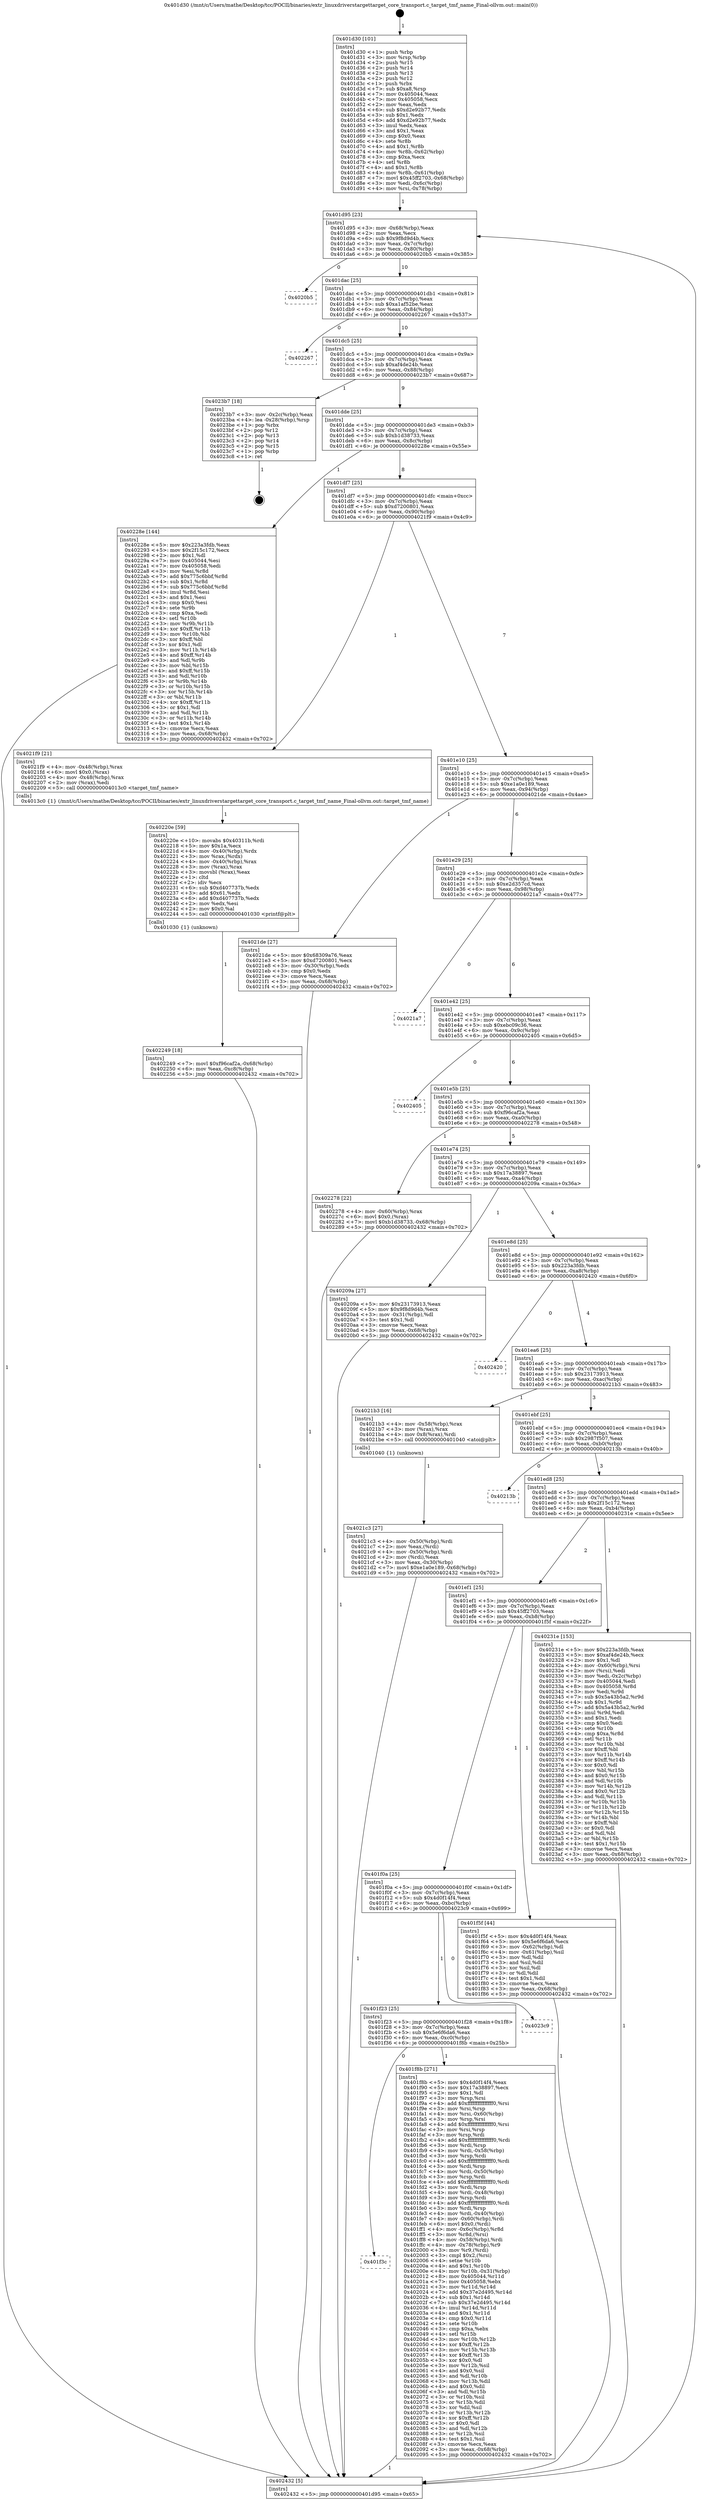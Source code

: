 digraph "0x401d30" {
  label = "0x401d30 (/mnt/c/Users/mathe/Desktop/tcc/POCII/binaries/extr_linuxdriverstargettarget_core_transport.c_target_tmf_name_Final-ollvm.out::main(0))"
  labelloc = "t"
  node[shape=record]

  Entry [label="",width=0.3,height=0.3,shape=circle,fillcolor=black,style=filled]
  "0x401d95" [label="{
     0x401d95 [23]\l
     | [instrs]\l
     &nbsp;&nbsp;0x401d95 \<+3\>: mov -0x68(%rbp),%eax\l
     &nbsp;&nbsp;0x401d98 \<+2\>: mov %eax,%ecx\l
     &nbsp;&nbsp;0x401d9a \<+6\>: sub $0x9f8d9d4b,%ecx\l
     &nbsp;&nbsp;0x401da0 \<+3\>: mov %eax,-0x7c(%rbp)\l
     &nbsp;&nbsp;0x401da3 \<+3\>: mov %ecx,-0x80(%rbp)\l
     &nbsp;&nbsp;0x401da6 \<+6\>: je 00000000004020b5 \<main+0x385\>\l
  }"]
  "0x4020b5" [label="{
     0x4020b5\l
  }", style=dashed]
  "0x401dac" [label="{
     0x401dac [25]\l
     | [instrs]\l
     &nbsp;&nbsp;0x401dac \<+5\>: jmp 0000000000401db1 \<main+0x81\>\l
     &nbsp;&nbsp;0x401db1 \<+3\>: mov -0x7c(%rbp),%eax\l
     &nbsp;&nbsp;0x401db4 \<+5\>: sub $0xa1af52be,%eax\l
     &nbsp;&nbsp;0x401db9 \<+6\>: mov %eax,-0x84(%rbp)\l
     &nbsp;&nbsp;0x401dbf \<+6\>: je 0000000000402267 \<main+0x537\>\l
  }"]
  Exit [label="",width=0.3,height=0.3,shape=circle,fillcolor=black,style=filled,peripheries=2]
  "0x402267" [label="{
     0x402267\l
  }", style=dashed]
  "0x401dc5" [label="{
     0x401dc5 [25]\l
     | [instrs]\l
     &nbsp;&nbsp;0x401dc5 \<+5\>: jmp 0000000000401dca \<main+0x9a\>\l
     &nbsp;&nbsp;0x401dca \<+3\>: mov -0x7c(%rbp),%eax\l
     &nbsp;&nbsp;0x401dcd \<+5\>: sub $0xaf4de24b,%eax\l
     &nbsp;&nbsp;0x401dd2 \<+6\>: mov %eax,-0x88(%rbp)\l
     &nbsp;&nbsp;0x401dd8 \<+6\>: je 00000000004023b7 \<main+0x687\>\l
  }"]
  "0x402249" [label="{
     0x402249 [18]\l
     | [instrs]\l
     &nbsp;&nbsp;0x402249 \<+7\>: movl $0xf96caf2a,-0x68(%rbp)\l
     &nbsp;&nbsp;0x402250 \<+6\>: mov %eax,-0xc8(%rbp)\l
     &nbsp;&nbsp;0x402256 \<+5\>: jmp 0000000000402432 \<main+0x702\>\l
  }"]
  "0x4023b7" [label="{
     0x4023b7 [18]\l
     | [instrs]\l
     &nbsp;&nbsp;0x4023b7 \<+3\>: mov -0x2c(%rbp),%eax\l
     &nbsp;&nbsp;0x4023ba \<+4\>: lea -0x28(%rbp),%rsp\l
     &nbsp;&nbsp;0x4023be \<+1\>: pop %rbx\l
     &nbsp;&nbsp;0x4023bf \<+2\>: pop %r12\l
     &nbsp;&nbsp;0x4023c1 \<+2\>: pop %r13\l
     &nbsp;&nbsp;0x4023c3 \<+2\>: pop %r14\l
     &nbsp;&nbsp;0x4023c5 \<+2\>: pop %r15\l
     &nbsp;&nbsp;0x4023c7 \<+1\>: pop %rbp\l
     &nbsp;&nbsp;0x4023c8 \<+1\>: ret\l
  }"]
  "0x401dde" [label="{
     0x401dde [25]\l
     | [instrs]\l
     &nbsp;&nbsp;0x401dde \<+5\>: jmp 0000000000401de3 \<main+0xb3\>\l
     &nbsp;&nbsp;0x401de3 \<+3\>: mov -0x7c(%rbp),%eax\l
     &nbsp;&nbsp;0x401de6 \<+5\>: sub $0xb1d38733,%eax\l
     &nbsp;&nbsp;0x401deb \<+6\>: mov %eax,-0x8c(%rbp)\l
     &nbsp;&nbsp;0x401df1 \<+6\>: je 000000000040228e \<main+0x55e\>\l
  }"]
  "0x40220e" [label="{
     0x40220e [59]\l
     | [instrs]\l
     &nbsp;&nbsp;0x40220e \<+10\>: movabs $0x40311b,%rdi\l
     &nbsp;&nbsp;0x402218 \<+5\>: mov $0x1a,%ecx\l
     &nbsp;&nbsp;0x40221d \<+4\>: mov -0x40(%rbp),%rdx\l
     &nbsp;&nbsp;0x402221 \<+3\>: mov %rax,(%rdx)\l
     &nbsp;&nbsp;0x402224 \<+4\>: mov -0x40(%rbp),%rax\l
     &nbsp;&nbsp;0x402228 \<+3\>: mov (%rax),%rax\l
     &nbsp;&nbsp;0x40222b \<+3\>: movsbl (%rax),%eax\l
     &nbsp;&nbsp;0x40222e \<+1\>: cltd\l
     &nbsp;&nbsp;0x40222f \<+2\>: idiv %ecx\l
     &nbsp;&nbsp;0x402231 \<+6\>: sub $0xd407737b,%edx\l
     &nbsp;&nbsp;0x402237 \<+3\>: add $0x61,%edx\l
     &nbsp;&nbsp;0x40223a \<+6\>: add $0xd407737b,%edx\l
     &nbsp;&nbsp;0x402240 \<+2\>: mov %edx,%esi\l
     &nbsp;&nbsp;0x402242 \<+2\>: mov $0x0,%al\l
     &nbsp;&nbsp;0x402244 \<+5\>: call 0000000000401030 \<printf@plt\>\l
     | [calls]\l
     &nbsp;&nbsp;0x401030 \{1\} (unknown)\l
  }"]
  "0x40228e" [label="{
     0x40228e [144]\l
     | [instrs]\l
     &nbsp;&nbsp;0x40228e \<+5\>: mov $0x223a3fdb,%eax\l
     &nbsp;&nbsp;0x402293 \<+5\>: mov $0x2f15c172,%ecx\l
     &nbsp;&nbsp;0x402298 \<+2\>: mov $0x1,%dl\l
     &nbsp;&nbsp;0x40229a \<+7\>: mov 0x405044,%esi\l
     &nbsp;&nbsp;0x4022a1 \<+7\>: mov 0x405058,%edi\l
     &nbsp;&nbsp;0x4022a8 \<+3\>: mov %esi,%r8d\l
     &nbsp;&nbsp;0x4022ab \<+7\>: add $0x775c6bbf,%r8d\l
     &nbsp;&nbsp;0x4022b2 \<+4\>: sub $0x1,%r8d\l
     &nbsp;&nbsp;0x4022b6 \<+7\>: sub $0x775c6bbf,%r8d\l
     &nbsp;&nbsp;0x4022bd \<+4\>: imul %r8d,%esi\l
     &nbsp;&nbsp;0x4022c1 \<+3\>: and $0x1,%esi\l
     &nbsp;&nbsp;0x4022c4 \<+3\>: cmp $0x0,%esi\l
     &nbsp;&nbsp;0x4022c7 \<+4\>: sete %r9b\l
     &nbsp;&nbsp;0x4022cb \<+3\>: cmp $0xa,%edi\l
     &nbsp;&nbsp;0x4022ce \<+4\>: setl %r10b\l
     &nbsp;&nbsp;0x4022d2 \<+3\>: mov %r9b,%r11b\l
     &nbsp;&nbsp;0x4022d5 \<+4\>: xor $0xff,%r11b\l
     &nbsp;&nbsp;0x4022d9 \<+3\>: mov %r10b,%bl\l
     &nbsp;&nbsp;0x4022dc \<+3\>: xor $0xff,%bl\l
     &nbsp;&nbsp;0x4022df \<+3\>: xor $0x1,%dl\l
     &nbsp;&nbsp;0x4022e2 \<+3\>: mov %r11b,%r14b\l
     &nbsp;&nbsp;0x4022e5 \<+4\>: and $0xff,%r14b\l
     &nbsp;&nbsp;0x4022e9 \<+3\>: and %dl,%r9b\l
     &nbsp;&nbsp;0x4022ec \<+3\>: mov %bl,%r15b\l
     &nbsp;&nbsp;0x4022ef \<+4\>: and $0xff,%r15b\l
     &nbsp;&nbsp;0x4022f3 \<+3\>: and %dl,%r10b\l
     &nbsp;&nbsp;0x4022f6 \<+3\>: or %r9b,%r14b\l
     &nbsp;&nbsp;0x4022f9 \<+3\>: or %r10b,%r15b\l
     &nbsp;&nbsp;0x4022fc \<+3\>: xor %r15b,%r14b\l
     &nbsp;&nbsp;0x4022ff \<+3\>: or %bl,%r11b\l
     &nbsp;&nbsp;0x402302 \<+4\>: xor $0xff,%r11b\l
     &nbsp;&nbsp;0x402306 \<+3\>: or $0x1,%dl\l
     &nbsp;&nbsp;0x402309 \<+3\>: and %dl,%r11b\l
     &nbsp;&nbsp;0x40230c \<+3\>: or %r11b,%r14b\l
     &nbsp;&nbsp;0x40230f \<+4\>: test $0x1,%r14b\l
     &nbsp;&nbsp;0x402313 \<+3\>: cmovne %ecx,%eax\l
     &nbsp;&nbsp;0x402316 \<+3\>: mov %eax,-0x68(%rbp)\l
     &nbsp;&nbsp;0x402319 \<+5\>: jmp 0000000000402432 \<main+0x702\>\l
  }"]
  "0x401df7" [label="{
     0x401df7 [25]\l
     | [instrs]\l
     &nbsp;&nbsp;0x401df7 \<+5\>: jmp 0000000000401dfc \<main+0xcc\>\l
     &nbsp;&nbsp;0x401dfc \<+3\>: mov -0x7c(%rbp),%eax\l
     &nbsp;&nbsp;0x401dff \<+5\>: sub $0xd7200801,%eax\l
     &nbsp;&nbsp;0x401e04 \<+6\>: mov %eax,-0x90(%rbp)\l
     &nbsp;&nbsp;0x401e0a \<+6\>: je 00000000004021f9 \<main+0x4c9\>\l
  }"]
  "0x4021c3" [label="{
     0x4021c3 [27]\l
     | [instrs]\l
     &nbsp;&nbsp;0x4021c3 \<+4\>: mov -0x50(%rbp),%rdi\l
     &nbsp;&nbsp;0x4021c7 \<+2\>: mov %eax,(%rdi)\l
     &nbsp;&nbsp;0x4021c9 \<+4\>: mov -0x50(%rbp),%rdi\l
     &nbsp;&nbsp;0x4021cd \<+2\>: mov (%rdi),%eax\l
     &nbsp;&nbsp;0x4021cf \<+3\>: mov %eax,-0x30(%rbp)\l
     &nbsp;&nbsp;0x4021d2 \<+7\>: movl $0xe1a0e189,-0x68(%rbp)\l
     &nbsp;&nbsp;0x4021d9 \<+5\>: jmp 0000000000402432 \<main+0x702\>\l
  }"]
  "0x4021f9" [label="{
     0x4021f9 [21]\l
     | [instrs]\l
     &nbsp;&nbsp;0x4021f9 \<+4\>: mov -0x48(%rbp),%rax\l
     &nbsp;&nbsp;0x4021fd \<+6\>: movl $0x0,(%rax)\l
     &nbsp;&nbsp;0x402203 \<+4\>: mov -0x48(%rbp),%rax\l
     &nbsp;&nbsp;0x402207 \<+2\>: mov (%rax),%edi\l
     &nbsp;&nbsp;0x402209 \<+5\>: call 00000000004013c0 \<target_tmf_name\>\l
     | [calls]\l
     &nbsp;&nbsp;0x4013c0 \{1\} (/mnt/c/Users/mathe/Desktop/tcc/POCII/binaries/extr_linuxdriverstargettarget_core_transport.c_target_tmf_name_Final-ollvm.out::target_tmf_name)\l
  }"]
  "0x401e10" [label="{
     0x401e10 [25]\l
     | [instrs]\l
     &nbsp;&nbsp;0x401e10 \<+5\>: jmp 0000000000401e15 \<main+0xe5\>\l
     &nbsp;&nbsp;0x401e15 \<+3\>: mov -0x7c(%rbp),%eax\l
     &nbsp;&nbsp;0x401e18 \<+5\>: sub $0xe1a0e189,%eax\l
     &nbsp;&nbsp;0x401e1d \<+6\>: mov %eax,-0x94(%rbp)\l
     &nbsp;&nbsp;0x401e23 \<+6\>: je 00000000004021de \<main+0x4ae\>\l
  }"]
  "0x401f3c" [label="{
     0x401f3c\l
  }", style=dashed]
  "0x4021de" [label="{
     0x4021de [27]\l
     | [instrs]\l
     &nbsp;&nbsp;0x4021de \<+5\>: mov $0x68309a76,%eax\l
     &nbsp;&nbsp;0x4021e3 \<+5\>: mov $0xd7200801,%ecx\l
     &nbsp;&nbsp;0x4021e8 \<+3\>: mov -0x30(%rbp),%edx\l
     &nbsp;&nbsp;0x4021eb \<+3\>: cmp $0x0,%edx\l
     &nbsp;&nbsp;0x4021ee \<+3\>: cmove %ecx,%eax\l
     &nbsp;&nbsp;0x4021f1 \<+3\>: mov %eax,-0x68(%rbp)\l
     &nbsp;&nbsp;0x4021f4 \<+5\>: jmp 0000000000402432 \<main+0x702\>\l
  }"]
  "0x401e29" [label="{
     0x401e29 [25]\l
     | [instrs]\l
     &nbsp;&nbsp;0x401e29 \<+5\>: jmp 0000000000401e2e \<main+0xfe\>\l
     &nbsp;&nbsp;0x401e2e \<+3\>: mov -0x7c(%rbp),%eax\l
     &nbsp;&nbsp;0x401e31 \<+5\>: sub $0xe2d357cd,%eax\l
     &nbsp;&nbsp;0x401e36 \<+6\>: mov %eax,-0x98(%rbp)\l
     &nbsp;&nbsp;0x401e3c \<+6\>: je 00000000004021a7 \<main+0x477\>\l
  }"]
  "0x401f8b" [label="{
     0x401f8b [271]\l
     | [instrs]\l
     &nbsp;&nbsp;0x401f8b \<+5\>: mov $0x4d0f14f4,%eax\l
     &nbsp;&nbsp;0x401f90 \<+5\>: mov $0x17a38897,%ecx\l
     &nbsp;&nbsp;0x401f95 \<+2\>: mov $0x1,%dl\l
     &nbsp;&nbsp;0x401f97 \<+3\>: mov %rsp,%rsi\l
     &nbsp;&nbsp;0x401f9a \<+4\>: add $0xfffffffffffffff0,%rsi\l
     &nbsp;&nbsp;0x401f9e \<+3\>: mov %rsi,%rsp\l
     &nbsp;&nbsp;0x401fa1 \<+4\>: mov %rsi,-0x60(%rbp)\l
     &nbsp;&nbsp;0x401fa5 \<+3\>: mov %rsp,%rsi\l
     &nbsp;&nbsp;0x401fa8 \<+4\>: add $0xfffffffffffffff0,%rsi\l
     &nbsp;&nbsp;0x401fac \<+3\>: mov %rsi,%rsp\l
     &nbsp;&nbsp;0x401faf \<+3\>: mov %rsp,%rdi\l
     &nbsp;&nbsp;0x401fb2 \<+4\>: add $0xfffffffffffffff0,%rdi\l
     &nbsp;&nbsp;0x401fb6 \<+3\>: mov %rdi,%rsp\l
     &nbsp;&nbsp;0x401fb9 \<+4\>: mov %rdi,-0x58(%rbp)\l
     &nbsp;&nbsp;0x401fbd \<+3\>: mov %rsp,%rdi\l
     &nbsp;&nbsp;0x401fc0 \<+4\>: add $0xfffffffffffffff0,%rdi\l
     &nbsp;&nbsp;0x401fc4 \<+3\>: mov %rdi,%rsp\l
     &nbsp;&nbsp;0x401fc7 \<+4\>: mov %rdi,-0x50(%rbp)\l
     &nbsp;&nbsp;0x401fcb \<+3\>: mov %rsp,%rdi\l
     &nbsp;&nbsp;0x401fce \<+4\>: add $0xfffffffffffffff0,%rdi\l
     &nbsp;&nbsp;0x401fd2 \<+3\>: mov %rdi,%rsp\l
     &nbsp;&nbsp;0x401fd5 \<+4\>: mov %rdi,-0x48(%rbp)\l
     &nbsp;&nbsp;0x401fd9 \<+3\>: mov %rsp,%rdi\l
     &nbsp;&nbsp;0x401fdc \<+4\>: add $0xfffffffffffffff0,%rdi\l
     &nbsp;&nbsp;0x401fe0 \<+3\>: mov %rdi,%rsp\l
     &nbsp;&nbsp;0x401fe3 \<+4\>: mov %rdi,-0x40(%rbp)\l
     &nbsp;&nbsp;0x401fe7 \<+4\>: mov -0x60(%rbp),%rdi\l
     &nbsp;&nbsp;0x401feb \<+6\>: movl $0x0,(%rdi)\l
     &nbsp;&nbsp;0x401ff1 \<+4\>: mov -0x6c(%rbp),%r8d\l
     &nbsp;&nbsp;0x401ff5 \<+3\>: mov %r8d,(%rsi)\l
     &nbsp;&nbsp;0x401ff8 \<+4\>: mov -0x58(%rbp),%rdi\l
     &nbsp;&nbsp;0x401ffc \<+4\>: mov -0x78(%rbp),%r9\l
     &nbsp;&nbsp;0x402000 \<+3\>: mov %r9,(%rdi)\l
     &nbsp;&nbsp;0x402003 \<+3\>: cmpl $0x2,(%rsi)\l
     &nbsp;&nbsp;0x402006 \<+4\>: setne %r10b\l
     &nbsp;&nbsp;0x40200a \<+4\>: and $0x1,%r10b\l
     &nbsp;&nbsp;0x40200e \<+4\>: mov %r10b,-0x31(%rbp)\l
     &nbsp;&nbsp;0x402012 \<+8\>: mov 0x405044,%r11d\l
     &nbsp;&nbsp;0x40201a \<+7\>: mov 0x405058,%ebx\l
     &nbsp;&nbsp;0x402021 \<+3\>: mov %r11d,%r14d\l
     &nbsp;&nbsp;0x402024 \<+7\>: add $0x37e2d495,%r14d\l
     &nbsp;&nbsp;0x40202b \<+4\>: sub $0x1,%r14d\l
     &nbsp;&nbsp;0x40202f \<+7\>: sub $0x37e2d495,%r14d\l
     &nbsp;&nbsp;0x402036 \<+4\>: imul %r14d,%r11d\l
     &nbsp;&nbsp;0x40203a \<+4\>: and $0x1,%r11d\l
     &nbsp;&nbsp;0x40203e \<+4\>: cmp $0x0,%r11d\l
     &nbsp;&nbsp;0x402042 \<+4\>: sete %r10b\l
     &nbsp;&nbsp;0x402046 \<+3\>: cmp $0xa,%ebx\l
     &nbsp;&nbsp;0x402049 \<+4\>: setl %r15b\l
     &nbsp;&nbsp;0x40204d \<+3\>: mov %r10b,%r12b\l
     &nbsp;&nbsp;0x402050 \<+4\>: xor $0xff,%r12b\l
     &nbsp;&nbsp;0x402054 \<+3\>: mov %r15b,%r13b\l
     &nbsp;&nbsp;0x402057 \<+4\>: xor $0xff,%r13b\l
     &nbsp;&nbsp;0x40205b \<+3\>: xor $0x0,%dl\l
     &nbsp;&nbsp;0x40205e \<+3\>: mov %r12b,%sil\l
     &nbsp;&nbsp;0x402061 \<+4\>: and $0x0,%sil\l
     &nbsp;&nbsp;0x402065 \<+3\>: and %dl,%r10b\l
     &nbsp;&nbsp;0x402068 \<+3\>: mov %r13b,%dil\l
     &nbsp;&nbsp;0x40206b \<+4\>: and $0x0,%dil\l
     &nbsp;&nbsp;0x40206f \<+3\>: and %dl,%r15b\l
     &nbsp;&nbsp;0x402072 \<+3\>: or %r10b,%sil\l
     &nbsp;&nbsp;0x402075 \<+3\>: or %r15b,%dil\l
     &nbsp;&nbsp;0x402078 \<+3\>: xor %dil,%sil\l
     &nbsp;&nbsp;0x40207b \<+3\>: or %r13b,%r12b\l
     &nbsp;&nbsp;0x40207e \<+4\>: xor $0xff,%r12b\l
     &nbsp;&nbsp;0x402082 \<+3\>: or $0x0,%dl\l
     &nbsp;&nbsp;0x402085 \<+3\>: and %dl,%r12b\l
     &nbsp;&nbsp;0x402088 \<+3\>: or %r12b,%sil\l
     &nbsp;&nbsp;0x40208b \<+4\>: test $0x1,%sil\l
     &nbsp;&nbsp;0x40208f \<+3\>: cmovne %ecx,%eax\l
     &nbsp;&nbsp;0x402092 \<+3\>: mov %eax,-0x68(%rbp)\l
     &nbsp;&nbsp;0x402095 \<+5\>: jmp 0000000000402432 \<main+0x702\>\l
  }"]
  "0x4021a7" [label="{
     0x4021a7\l
  }", style=dashed]
  "0x401e42" [label="{
     0x401e42 [25]\l
     | [instrs]\l
     &nbsp;&nbsp;0x401e42 \<+5\>: jmp 0000000000401e47 \<main+0x117\>\l
     &nbsp;&nbsp;0x401e47 \<+3\>: mov -0x7c(%rbp),%eax\l
     &nbsp;&nbsp;0x401e4a \<+5\>: sub $0xebc09c36,%eax\l
     &nbsp;&nbsp;0x401e4f \<+6\>: mov %eax,-0x9c(%rbp)\l
     &nbsp;&nbsp;0x401e55 \<+6\>: je 0000000000402405 \<main+0x6d5\>\l
  }"]
  "0x401f23" [label="{
     0x401f23 [25]\l
     | [instrs]\l
     &nbsp;&nbsp;0x401f23 \<+5\>: jmp 0000000000401f28 \<main+0x1f8\>\l
     &nbsp;&nbsp;0x401f28 \<+3\>: mov -0x7c(%rbp),%eax\l
     &nbsp;&nbsp;0x401f2b \<+5\>: sub $0x5e6f6da6,%eax\l
     &nbsp;&nbsp;0x401f30 \<+6\>: mov %eax,-0xc0(%rbp)\l
     &nbsp;&nbsp;0x401f36 \<+6\>: je 0000000000401f8b \<main+0x25b\>\l
  }"]
  "0x402405" [label="{
     0x402405\l
  }", style=dashed]
  "0x401e5b" [label="{
     0x401e5b [25]\l
     | [instrs]\l
     &nbsp;&nbsp;0x401e5b \<+5\>: jmp 0000000000401e60 \<main+0x130\>\l
     &nbsp;&nbsp;0x401e60 \<+3\>: mov -0x7c(%rbp),%eax\l
     &nbsp;&nbsp;0x401e63 \<+5\>: sub $0xf96caf2a,%eax\l
     &nbsp;&nbsp;0x401e68 \<+6\>: mov %eax,-0xa0(%rbp)\l
     &nbsp;&nbsp;0x401e6e \<+6\>: je 0000000000402278 \<main+0x548\>\l
  }"]
  "0x4023c9" [label="{
     0x4023c9\l
  }", style=dashed]
  "0x402278" [label="{
     0x402278 [22]\l
     | [instrs]\l
     &nbsp;&nbsp;0x402278 \<+4\>: mov -0x60(%rbp),%rax\l
     &nbsp;&nbsp;0x40227c \<+6\>: movl $0x0,(%rax)\l
     &nbsp;&nbsp;0x402282 \<+7\>: movl $0xb1d38733,-0x68(%rbp)\l
     &nbsp;&nbsp;0x402289 \<+5\>: jmp 0000000000402432 \<main+0x702\>\l
  }"]
  "0x401e74" [label="{
     0x401e74 [25]\l
     | [instrs]\l
     &nbsp;&nbsp;0x401e74 \<+5\>: jmp 0000000000401e79 \<main+0x149\>\l
     &nbsp;&nbsp;0x401e79 \<+3\>: mov -0x7c(%rbp),%eax\l
     &nbsp;&nbsp;0x401e7c \<+5\>: sub $0x17a38897,%eax\l
     &nbsp;&nbsp;0x401e81 \<+6\>: mov %eax,-0xa4(%rbp)\l
     &nbsp;&nbsp;0x401e87 \<+6\>: je 000000000040209a \<main+0x36a\>\l
  }"]
  "0x401d30" [label="{
     0x401d30 [101]\l
     | [instrs]\l
     &nbsp;&nbsp;0x401d30 \<+1\>: push %rbp\l
     &nbsp;&nbsp;0x401d31 \<+3\>: mov %rsp,%rbp\l
     &nbsp;&nbsp;0x401d34 \<+2\>: push %r15\l
     &nbsp;&nbsp;0x401d36 \<+2\>: push %r14\l
     &nbsp;&nbsp;0x401d38 \<+2\>: push %r13\l
     &nbsp;&nbsp;0x401d3a \<+2\>: push %r12\l
     &nbsp;&nbsp;0x401d3c \<+1\>: push %rbx\l
     &nbsp;&nbsp;0x401d3d \<+7\>: sub $0xa8,%rsp\l
     &nbsp;&nbsp;0x401d44 \<+7\>: mov 0x405044,%eax\l
     &nbsp;&nbsp;0x401d4b \<+7\>: mov 0x405058,%ecx\l
     &nbsp;&nbsp;0x401d52 \<+2\>: mov %eax,%edx\l
     &nbsp;&nbsp;0x401d54 \<+6\>: sub $0xd2e92b77,%edx\l
     &nbsp;&nbsp;0x401d5a \<+3\>: sub $0x1,%edx\l
     &nbsp;&nbsp;0x401d5d \<+6\>: add $0xd2e92b77,%edx\l
     &nbsp;&nbsp;0x401d63 \<+3\>: imul %edx,%eax\l
     &nbsp;&nbsp;0x401d66 \<+3\>: and $0x1,%eax\l
     &nbsp;&nbsp;0x401d69 \<+3\>: cmp $0x0,%eax\l
     &nbsp;&nbsp;0x401d6c \<+4\>: sete %r8b\l
     &nbsp;&nbsp;0x401d70 \<+4\>: and $0x1,%r8b\l
     &nbsp;&nbsp;0x401d74 \<+4\>: mov %r8b,-0x62(%rbp)\l
     &nbsp;&nbsp;0x401d78 \<+3\>: cmp $0xa,%ecx\l
     &nbsp;&nbsp;0x401d7b \<+4\>: setl %r8b\l
     &nbsp;&nbsp;0x401d7f \<+4\>: and $0x1,%r8b\l
     &nbsp;&nbsp;0x401d83 \<+4\>: mov %r8b,-0x61(%rbp)\l
     &nbsp;&nbsp;0x401d87 \<+7\>: movl $0x45ff2703,-0x68(%rbp)\l
     &nbsp;&nbsp;0x401d8e \<+3\>: mov %edi,-0x6c(%rbp)\l
     &nbsp;&nbsp;0x401d91 \<+4\>: mov %rsi,-0x78(%rbp)\l
  }"]
  "0x40209a" [label="{
     0x40209a [27]\l
     | [instrs]\l
     &nbsp;&nbsp;0x40209a \<+5\>: mov $0x23173913,%eax\l
     &nbsp;&nbsp;0x40209f \<+5\>: mov $0x9f8d9d4b,%ecx\l
     &nbsp;&nbsp;0x4020a4 \<+3\>: mov -0x31(%rbp),%dl\l
     &nbsp;&nbsp;0x4020a7 \<+3\>: test $0x1,%dl\l
     &nbsp;&nbsp;0x4020aa \<+3\>: cmovne %ecx,%eax\l
     &nbsp;&nbsp;0x4020ad \<+3\>: mov %eax,-0x68(%rbp)\l
     &nbsp;&nbsp;0x4020b0 \<+5\>: jmp 0000000000402432 \<main+0x702\>\l
  }"]
  "0x401e8d" [label="{
     0x401e8d [25]\l
     | [instrs]\l
     &nbsp;&nbsp;0x401e8d \<+5\>: jmp 0000000000401e92 \<main+0x162\>\l
     &nbsp;&nbsp;0x401e92 \<+3\>: mov -0x7c(%rbp),%eax\l
     &nbsp;&nbsp;0x401e95 \<+5\>: sub $0x223a3fdb,%eax\l
     &nbsp;&nbsp;0x401e9a \<+6\>: mov %eax,-0xa8(%rbp)\l
     &nbsp;&nbsp;0x401ea0 \<+6\>: je 0000000000402420 \<main+0x6f0\>\l
  }"]
  "0x402432" [label="{
     0x402432 [5]\l
     | [instrs]\l
     &nbsp;&nbsp;0x402432 \<+5\>: jmp 0000000000401d95 \<main+0x65\>\l
  }"]
  "0x402420" [label="{
     0x402420\l
  }", style=dashed]
  "0x401ea6" [label="{
     0x401ea6 [25]\l
     | [instrs]\l
     &nbsp;&nbsp;0x401ea6 \<+5\>: jmp 0000000000401eab \<main+0x17b\>\l
     &nbsp;&nbsp;0x401eab \<+3\>: mov -0x7c(%rbp),%eax\l
     &nbsp;&nbsp;0x401eae \<+5\>: sub $0x23173913,%eax\l
     &nbsp;&nbsp;0x401eb3 \<+6\>: mov %eax,-0xac(%rbp)\l
     &nbsp;&nbsp;0x401eb9 \<+6\>: je 00000000004021b3 \<main+0x483\>\l
  }"]
  "0x401f0a" [label="{
     0x401f0a [25]\l
     | [instrs]\l
     &nbsp;&nbsp;0x401f0a \<+5\>: jmp 0000000000401f0f \<main+0x1df\>\l
     &nbsp;&nbsp;0x401f0f \<+3\>: mov -0x7c(%rbp),%eax\l
     &nbsp;&nbsp;0x401f12 \<+5\>: sub $0x4d0f14f4,%eax\l
     &nbsp;&nbsp;0x401f17 \<+6\>: mov %eax,-0xbc(%rbp)\l
     &nbsp;&nbsp;0x401f1d \<+6\>: je 00000000004023c9 \<main+0x699\>\l
  }"]
  "0x4021b3" [label="{
     0x4021b3 [16]\l
     | [instrs]\l
     &nbsp;&nbsp;0x4021b3 \<+4\>: mov -0x58(%rbp),%rax\l
     &nbsp;&nbsp;0x4021b7 \<+3\>: mov (%rax),%rax\l
     &nbsp;&nbsp;0x4021ba \<+4\>: mov 0x8(%rax),%rdi\l
     &nbsp;&nbsp;0x4021be \<+5\>: call 0000000000401040 \<atoi@plt\>\l
     | [calls]\l
     &nbsp;&nbsp;0x401040 \{1\} (unknown)\l
  }"]
  "0x401ebf" [label="{
     0x401ebf [25]\l
     | [instrs]\l
     &nbsp;&nbsp;0x401ebf \<+5\>: jmp 0000000000401ec4 \<main+0x194\>\l
     &nbsp;&nbsp;0x401ec4 \<+3\>: mov -0x7c(%rbp),%eax\l
     &nbsp;&nbsp;0x401ec7 \<+5\>: sub $0x2987f507,%eax\l
     &nbsp;&nbsp;0x401ecc \<+6\>: mov %eax,-0xb0(%rbp)\l
     &nbsp;&nbsp;0x401ed2 \<+6\>: je 000000000040213b \<main+0x40b\>\l
  }"]
  "0x401f5f" [label="{
     0x401f5f [44]\l
     | [instrs]\l
     &nbsp;&nbsp;0x401f5f \<+5\>: mov $0x4d0f14f4,%eax\l
     &nbsp;&nbsp;0x401f64 \<+5\>: mov $0x5e6f6da6,%ecx\l
     &nbsp;&nbsp;0x401f69 \<+3\>: mov -0x62(%rbp),%dl\l
     &nbsp;&nbsp;0x401f6c \<+4\>: mov -0x61(%rbp),%sil\l
     &nbsp;&nbsp;0x401f70 \<+3\>: mov %dl,%dil\l
     &nbsp;&nbsp;0x401f73 \<+3\>: and %sil,%dil\l
     &nbsp;&nbsp;0x401f76 \<+3\>: xor %sil,%dl\l
     &nbsp;&nbsp;0x401f79 \<+3\>: or %dl,%dil\l
     &nbsp;&nbsp;0x401f7c \<+4\>: test $0x1,%dil\l
     &nbsp;&nbsp;0x401f80 \<+3\>: cmovne %ecx,%eax\l
     &nbsp;&nbsp;0x401f83 \<+3\>: mov %eax,-0x68(%rbp)\l
     &nbsp;&nbsp;0x401f86 \<+5\>: jmp 0000000000402432 \<main+0x702\>\l
  }"]
  "0x40213b" [label="{
     0x40213b\l
  }", style=dashed]
  "0x401ed8" [label="{
     0x401ed8 [25]\l
     | [instrs]\l
     &nbsp;&nbsp;0x401ed8 \<+5\>: jmp 0000000000401edd \<main+0x1ad\>\l
     &nbsp;&nbsp;0x401edd \<+3\>: mov -0x7c(%rbp),%eax\l
     &nbsp;&nbsp;0x401ee0 \<+5\>: sub $0x2f15c172,%eax\l
     &nbsp;&nbsp;0x401ee5 \<+6\>: mov %eax,-0xb4(%rbp)\l
     &nbsp;&nbsp;0x401eeb \<+6\>: je 000000000040231e \<main+0x5ee\>\l
  }"]
  "0x401ef1" [label="{
     0x401ef1 [25]\l
     | [instrs]\l
     &nbsp;&nbsp;0x401ef1 \<+5\>: jmp 0000000000401ef6 \<main+0x1c6\>\l
     &nbsp;&nbsp;0x401ef6 \<+3\>: mov -0x7c(%rbp),%eax\l
     &nbsp;&nbsp;0x401ef9 \<+5\>: sub $0x45ff2703,%eax\l
     &nbsp;&nbsp;0x401efe \<+6\>: mov %eax,-0xb8(%rbp)\l
     &nbsp;&nbsp;0x401f04 \<+6\>: je 0000000000401f5f \<main+0x22f\>\l
  }"]
  "0x40231e" [label="{
     0x40231e [153]\l
     | [instrs]\l
     &nbsp;&nbsp;0x40231e \<+5\>: mov $0x223a3fdb,%eax\l
     &nbsp;&nbsp;0x402323 \<+5\>: mov $0xaf4de24b,%ecx\l
     &nbsp;&nbsp;0x402328 \<+2\>: mov $0x1,%dl\l
     &nbsp;&nbsp;0x40232a \<+4\>: mov -0x60(%rbp),%rsi\l
     &nbsp;&nbsp;0x40232e \<+2\>: mov (%rsi),%edi\l
     &nbsp;&nbsp;0x402330 \<+3\>: mov %edi,-0x2c(%rbp)\l
     &nbsp;&nbsp;0x402333 \<+7\>: mov 0x405044,%edi\l
     &nbsp;&nbsp;0x40233a \<+8\>: mov 0x405058,%r8d\l
     &nbsp;&nbsp;0x402342 \<+3\>: mov %edi,%r9d\l
     &nbsp;&nbsp;0x402345 \<+7\>: sub $0x5a43b5a2,%r9d\l
     &nbsp;&nbsp;0x40234c \<+4\>: sub $0x1,%r9d\l
     &nbsp;&nbsp;0x402350 \<+7\>: add $0x5a43b5a2,%r9d\l
     &nbsp;&nbsp;0x402357 \<+4\>: imul %r9d,%edi\l
     &nbsp;&nbsp;0x40235b \<+3\>: and $0x1,%edi\l
     &nbsp;&nbsp;0x40235e \<+3\>: cmp $0x0,%edi\l
     &nbsp;&nbsp;0x402361 \<+4\>: sete %r10b\l
     &nbsp;&nbsp;0x402365 \<+4\>: cmp $0xa,%r8d\l
     &nbsp;&nbsp;0x402369 \<+4\>: setl %r11b\l
     &nbsp;&nbsp;0x40236d \<+3\>: mov %r10b,%bl\l
     &nbsp;&nbsp;0x402370 \<+3\>: xor $0xff,%bl\l
     &nbsp;&nbsp;0x402373 \<+3\>: mov %r11b,%r14b\l
     &nbsp;&nbsp;0x402376 \<+4\>: xor $0xff,%r14b\l
     &nbsp;&nbsp;0x40237a \<+3\>: xor $0x0,%dl\l
     &nbsp;&nbsp;0x40237d \<+3\>: mov %bl,%r15b\l
     &nbsp;&nbsp;0x402380 \<+4\>: and $0x0,%r15b\l
     &nbsp;&nbsp;0x402384 \<+3\>: and %dl,%r10b\l
     &nbsp;&nbsp;0x402387 \<+3\>: mov %r14b,%r12b\l
     &nbsp;&nbsp;0x40238a \<+4\>: and $0x0,%r12b\l
     &nbsp;&nbsp;0x40238e \<+3\>: and %dl,%r11b\l
     &nbsp;&nbsp;0x402391 \<+3\>: or %r10b,%r15b\l
     &nbsp;&nbsp;0x402394 \<+3\>: or %r11b,%r12b\l
     &nbsp;&nbsp;0x402397 \<+3\>: xor %r12b,%r15b\l
     &nbsp;&nbsp;0x40239a \<+3\>: or %r14b,%bl\l
     &nbsp;&nbsp;0x40239d \<+3\>: xor $0xff,%bl\l
     &nbsp;&nbsp;0x4023a0 \<+3\>: or $0x0,%dl\l
     &nbsp;&nbsp;0x4023a3 \<+2\>: and %dl,%bl\l
     &nbsp;&nbsp;0x4023a5 \<+3\>: or %bl,%r15b\l
     &nbsp;&nbsp;0x4023a8 \<+4\>: test $0x1,%r15b\l
     &nbsp;&nbsp;0x4023ac \<+3\>: cmovne %ecx,%eax\l
     &nbsp;&nbsp;0x4023af \<+3\>: mov %eax,-0x68(%rbp)\l
     &nbsp;&nbsp;0x4023b2 \<+5\>: jmp 0000000000402432 \<main+0x702\>\l
  }"]
  Entry -> "0x401d30" [label=" 1"]
  "0x401d95" -> "0x4020b5" [label=" 0"]
  "0x401d95" -> "0x401dac" [label=" 10"]
  "0x4023b7" -> Exit [label=" 1"]
  "0x401dac" -> "0x402267" [label=" 0"]
  "0x401dac" -> "0x401dc5" [label=" 10"]
  "0x40231e" -> "0x402432" [label=" 1"]
  "0x401dc5" -> "0x4023b7" [label=" 1"]
  "0x401dc5" -> "0x401dde" [label=" 9"]
  "0x40228e" -> "0x402432" [label=" 1"]
  "0x401dde" -> "0x40228e" [label=" 1"]
  "0x401dde" -> "0x401df7" [label=" 8"]
  "0x402278" -> "0x402432" [label=" 1"]
  "0x401df7" -> "0x4021f9" [label=" 1"]
  "0x401df7" -> "0x401e10" [label=" 7"]
  "0x402249" -> "0x402432" [label=" 1"]
  "0x401e10" -> "0x4021de" [label=" 1"]
  "0x401e10" -> "0x401e29" [label=" 6"]
  "0x4021f9" -> "0x40220e" [label=" 1"]
  "0x401e29" -> "0x4021a7" [label=" 0"]
  "0x401e29" -> "0x401e42" [label=" 6"]
  "0x4021de" -> "0x402432" [label=" 1"]
  "0x401e42" -> "0x402405" [label=" 0"]
  "0x401e42" -> "0x401e5b" [label=" 6"]
  "0x4021b3" -> "0x4021c3" [label=" 1"]
  "0x401e5b" -> "0x402278" [label=" 1"]
  "0x401e5b" -> "0x401e74" [label=" 5"]
  "0x40209a" -> "0x402432" [label=" 1"]
  "0x401e74" -> "0x40209a" [label=" 1"]
  "0x401e74" -> "0x401e8d" [label=" 4"]
  "0x40220e" -> "0x402249" [label=" 1"]
  "0x401e8d" -> "0x402420" [label=" 0"]
  "0x401e8d" -> "0x401ea6" [label=" 4"]
  "0x401f23" -> "0x401f3c" [label=" 0"]
  "0x401ea6" -> "0x4021b3" [label=" 1"]
  "0x401ea6" -> "0x401ebf" [label=" 3"]
  "0x401f23" -> "0x401f8b" [label=" 1"]
  "0x401ebf" -> "0x40213b" [label=" 0"]
  "0x401ebf" -> "0x401ed8" [label=" 3"]
  "0x4021c3" -> "0x402432" [label=" 1"]
  "0x401ed8" -> "0x40231e" [label=" 1"]
  "0x401ed8" -> "0x401ef1" [label=" 2"]
  "0x401f0a" -> "0x401f23" [label=" 1"]
  "0x401ef1" -> "0x401f5f" [label=" 1"]
  "0x401ef1" -> "0x401f0a" [label=" 1"]
  "0x401f5f" -> "0x402432" [label=" 1"]
  "0x401d30" -> "0x401d95" [label=" 1"]
  "0x402432" -> "0x401d95" [label=" 9"]
  "0x401f8b" -> "0x402432" [label=" 1"]
  "0x401f0a" -> "0x4023c9" [label=" 0"]
}
